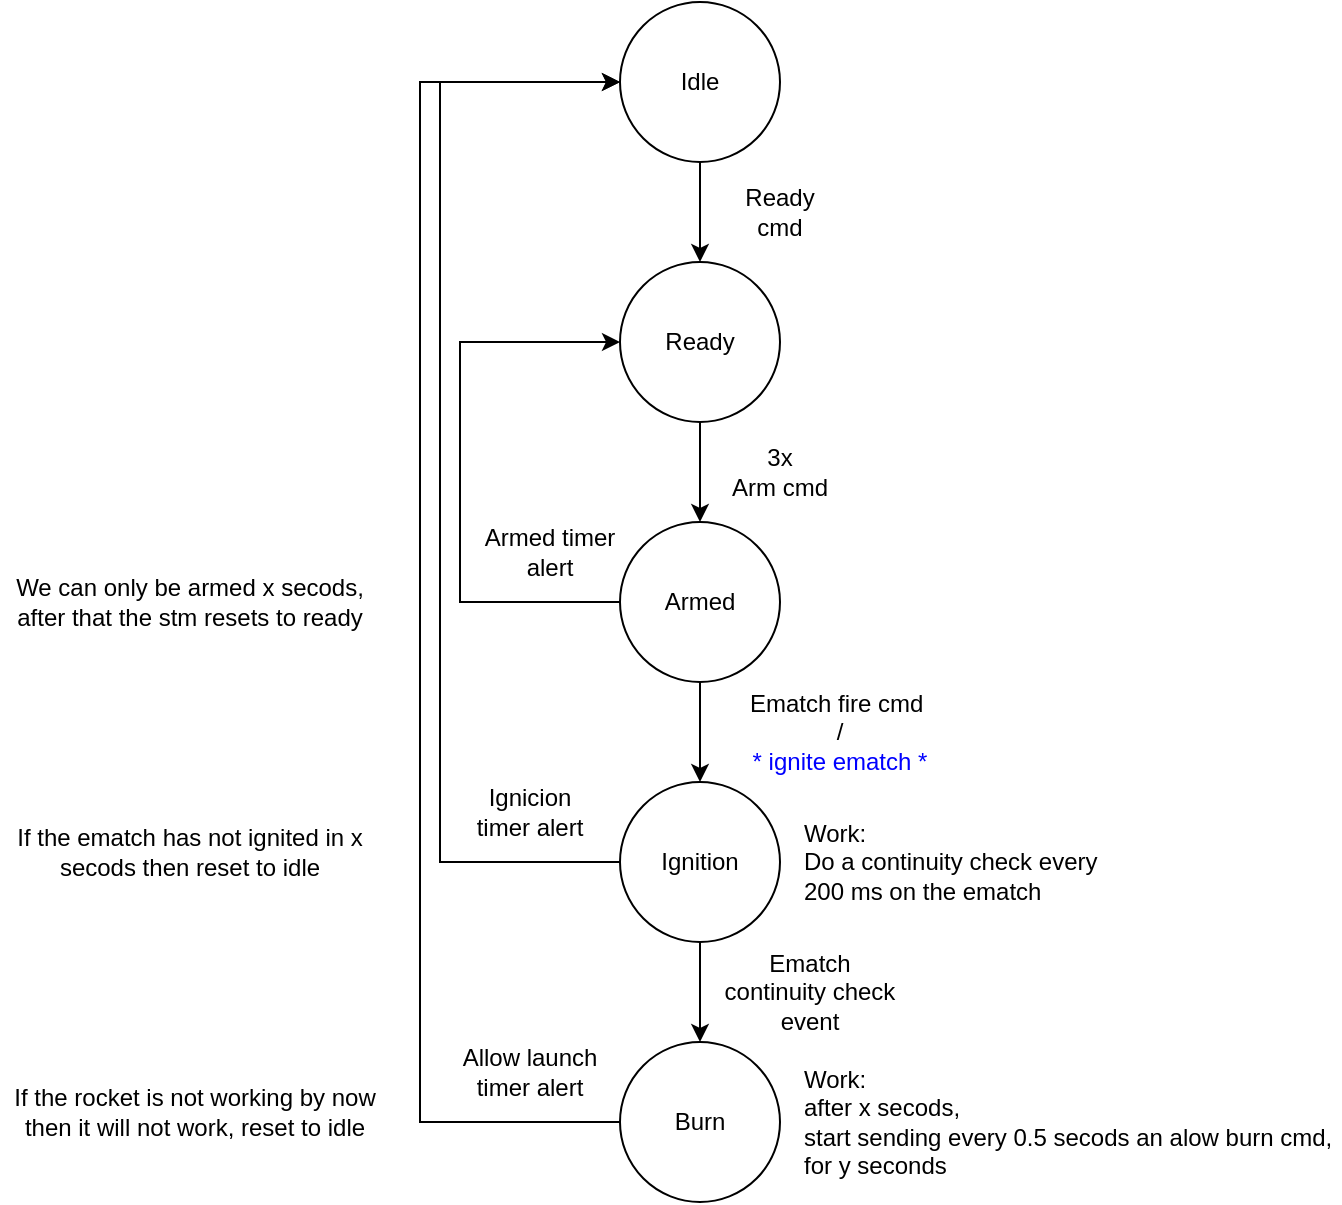<mxfile version="24.5.3" type="device">
  <diagram name="Page-1" id="4wcyzx4rHdNToG4GsTJI">
    <mxGraphModel dx="1434" dy="844" grid="1" gridSize="10" guides="1" tooltips="1" connect="1" arrows="1" fold="1" page="1" pageScale="1" pageWidth="827" pageHeight="1169" math="0" shadow="0">
      <root>
        <mxCell id="0" />
        <mxCell id="1" parent="0" />
        <mxCell id="HjfAH_ZFRytlHzgHMsdU-6" style="edgeStyle=orthogonalEdgeStyle;rounded=0;orthogonalLoop=1;jettySize=auto;html=1;exitX=0.5;exitY=1;exitDx=0;exitDy=0;entryX=0.5;entryY=0;entryDx=0;entryDy=0;" edge="1" parent="1" source="HjfAH_ZFRytlHzgHMsdU-1" target="HjfAH_ZFRytlHzgHMsdU-2">
          <mxGeometry relative="1" as="geometry" />
        </mxCell>
        <mxCell id="HjfAH_ZFRytlHzgHMsdU-1" value="Idle" style="ellipse;whiteSpace=wrap;html=1;aspect=fixed;" vertex="1" parent="1">
          <mxGeometry x="350" y="230" width="80" height="80" as="geometry" />
        </mxCell>
        <mxCell id="HjfAH_ZFRytlHzgHMsdU-8" style="edgeStyle=orthogonalEdgeStyle;rounded=0;orthogonalLoop=1;jettySize=auto;html=1;exitX=0.5;exitY=1;exitDx=0;exitDy=0;entryX=0.5;entryY=0;entryDx=0;entryDy=0;" edge="1" parent="1" source="HjfAH_ZFRytlHzgHMsdU-2" target="HjfAH_ZFRytlHzgHMsdU-3">
          <mxGeometry relative="1" as="geometry" />
        </mxCell>
        <mxCell id="HjfAH_ZFRytlHzgHMsdU-2" value="Ready" style="ellipse;whiteSpace=wrap;html=1;aspect=fixed;" vertex="1" parent="1">
          <mxGeometry x="350" y="360" width="80" height="80" as="geometry" />
        </mxCell>
        <mxCell id="HjfAH_ZFRytlHzgHMsdU-11" style="edgeStyle=orthogonalEdgeStyle;rounded=0;orthogonalLoop=1;jettySize=auto;html=1;exitX=0.5;exitY=1;exitDx=0;exitDy=0;" edge="1" parent="1" source="HjfAH_ZFRytlHzgHMsdU-3" target="HjfAH_ZFRytlHzgHMsdU-4">
          <mxGeometry relative="1" as="geometry" />
        </mxCell>
        <mxCell id="HjfAH_ZFRytlHzgHMsdU-15" style="edgeStyle=orthogonalEdgeStyle;rounded=0;orthogonalLoop=1;jettySize=auto;html=1;exitX=0;exitY=0.5;exitDx=0;exitDy=0;entryX=0;entryY=0.5;entryDx=0;entryDy=0;" edge="1" parent="1" source="HjfAH_ZFRytlHzgHMsdU-3" target="HjfAH_ZFRytlHzgHMsdU-2">
          <mxGeometry relative="1" as="geometry">
            <Array as="points">
              <mxPoint x="270" y="530" />
              <mxPoint x="270" y="400" />
            </Array>
          </mxGeometry>
        </mxCell>
        <mxCell id="HjfAH_ZFRytlHzgHMsdU-3" value="Armed" style="ellipse;whiteSpace=wrap;html=1;aspect=fixed;" vertex="1" parent="1">
          <mxGeometry x="350" y="490" width="80" height="80" as="geometry" />
        </mxCell>
        <mxCell id="HjfAH_ZFRytlHzgHMsdU-12" style="edgeStyle=orthogonalEdgeStyle;rounded=0;orthogonalLoop=1;jettySize=auto;html=1;exitX=0.5;exitY=1;exitDx=0;exitDy=0;entryX=0.5;entryY=0;entryDx=0;entryDy=0;" edge="1" parent="1" source="HjfAH_ZFRytlHzgHMsdU-4" target="HjfAH_ZFRytlHzgHMsdU-5">
          <mxGeometry relative="1" as="geometry" />
        </mxCell>
        <mxCell id="HjfAH_ZFRytlHzgHMsdU-17" style="edgeStyle=orthogonalEdgeStyle;rounded=0;orthogonalLoop=1;jettySize=auto;html=1;exitX=0;exitY=0.5;exitDx=0;exitDy=0;entryX=0;entryY=0.5;entryDx=0;entryDy=0;" edge="1" parent="1" source="HjfAH_ZFRytlHzgHMsdU-4" target="HjfAH_ZFRytlHzgHMsdU-1">
          <mxGeometry relative="1" as="geometry">
            <Array as="points">
              <mxPoint x="260" y="660" />
              <mxPoint x="260" y="270" />
            </Array>
          </mxGeometry>
        </mxCell>
        <mxCell id="HjfAH_ZFRytlHzgHMsdU-4" value="Ignition" style="ellipse;whiteSpace=wrap;html=1;aspect=fixed;" vertex="1" parent="1">
          <mxGeometry x="350" y="620" width="80" height="80" as="geometry" />
        </mxCell>
        <mxCell id="HjfAH_ZFRytlHzgHMsdU-19" style="edgeStyle=orthogonalEdgeStyle;rounded=0;orthogonalLoop=1;jettySize=auto;html=1;exitX=0;exitY=0.5;exitDx=0;exitDy=0;entryX=0;entryY=0.5;entryDx=0;entryDy=0;" edge="1" parent="1" source="HjfAH_ZFRytlHzgHMsdU-5" target="HjfAH_ZFRytlHzgHMsdU-1">
          <mxGeometry relative="1" as="geometry">
            <Array as="points">
              <mxPoint x="250" y="790" />
              <mxPoint x="250" y="270" />
            </Array>
          </mxGeometry>
        </mxCell>
        <mxCell id="HjfAH_ZFRytlHzgHMsdU-5" value="Burn" style="ellipse;whiteSpace=wrap;html=1;aspect=fixed;" vertex="1" parent="1">
          <mxGeometry x="350" y="750" width="80" height="80" as="geometry" />
        </mxCell>
        <mxCell id="HjfAH_ZFRytlHzgHMsdU-7" value="Ready cmd" style="text;html=1;align=center;verticalAlign=middle;whiteSpace=wrap;rounded=0;" vertex="1" parent="1">
          <mxGeometry x="400" y="320" width="60" height="30" as="geometry" />
        </mxCell>
        <mxCell id="HjfAH_ZFRytlHzgHMsdU-9" value="3x&lt;div&gt;Arm cmd&lt;/div&gt;" style="text;html=1;align=center;verticalAlign=middle;whiteSpace=wrap;rounded=0;" vertex="1" parent="1">
          <mxGeometry x="400" y="450" width="60" height="30" as="geometry" />
        </mxCell>
        <mxCell id="HjfAH_ZFRytlHzgHMsdU-10" value="Ematch fire cmd&amp;nbsp;&lt;div&gt;/&lt;/div&gt;&lt;div&gt;&lt;font color=&quot;#0000ff&quot;&gt;* ignite ematch *&lt;/font&gt;&lt;/div&gt;" style="text;html=1;align=center;verticalAlign=middle;whiteSpace=wrap;rounded=0;" vertex="1" parent="1">
          <mxGeometry x="380" y="580" width="160" height="30" as="geometry" />
        </mxCell>
        <mxCell id="HjfAH_ZFRytlHzgHMsdU-13" value="Ematch continuity check event" style="text;html=1;align=center;verticalAlign=middle;whiteSpace=wrap;rounded=0;" vertex="1" parent="1">
          <mxGeometry x="400" y="710" width="90" height="30" as="geometry" />
        </mxCell>
        <mxCell id="HjfAH_ZFRytlHzgHMsdU-16" value="Armed timer alert" style="text;html=1;align=center;verticalAlign=middle;whiteSpace=wrap;rounded=0;" vertex="1" parent="1">
          <mxGeometry x="280" y="490" width="70" height="30" as="geometry" />
        </mxCell>
        <mxCell id="HjfAH_ZFRytlHzgHMsdU-18" value="Ignicion timer alert" style="text;html=1;align=center;verticalAlign=middle;whiteSpace=wrap;rounded=0;" vertex="1" parent="1">
          <mxGeometry x="270" y="620" width="70" height="30" as="geometry" />
        </mxCell>
        <mxCell id="HjfAH_ZFRytlHzgHMsdU-20" value="Allow launch timer alert" style="text;html=1;align=center;verticalAlign=middle;whiteSpace=wrap;rounded=0;" vertex="1" parent="1">
          <mxGeometry x="260" y="750" width="90" height="30" as="geometry" />
        </mxCell>
        <mxCell id="HjfAH_ZFRytlHzgHMsdU-21" value="We can only be armed x secods, after that the stm resets to ready" style="text;html=1;align=center;verticalAlign=middle;whiteSpace=wrap;rounded=0;" vertex="1" parent="1">
          <mxGeometry x="40" y="515" width="190" height="30" as="geometry" />
        </mxCell>
        <mxCell id="HjfAH_ZFRytlHzgHMsdU-22" value="If the ematch has not ignited in x secods then reset to idle" style="text;html=1;align=center;verticalAlign=middle;whiteSpace=wrap;rounded=0;" vertex="1" parent="1">
          <mxGeometry x="40" y="640" width="190" height="30" as="geometry" />
        </mxCell>
        <mxCell id="HjfAH_ZFRytlHzgHMsdU-23" value="Work:&lt;div&gt;Do a continuity check every 200 ms on the ematch&lt;/div&gt;" style="text;html=1;align=left;verticalAlign=middle;whiteSpace=wrap;rounded=0;" vertex="1" parent="1">
          <mxGeometry x="440" y="645" width="150" height="30" as="geometry" />
        </mxCell>
        <mxCell id="HjfAH_ZFRytlHzgHMsdU-24" value="Work:&lt;div&gt;after x secods,&lt;/div&gt;&lt;div&gt;&lt;span style=&quot;background-color: initial;&quot;&gt;start sending every 0.5 secods an alow burn cmd,&lt;/span&gt;&lt;/div&gt;&lt;div&gt;for y seconds&lt;/div&gt;" style="text;html=1;align=left;verticalAlign=middle;whiteSpace=wrap;rounded=0;" vertex="1" parent="1">
          <mxGeometry x="440" y="775" width="270" height="30" as="geometry" />
        </mxCell>
        <mxCell id="HjfAH_ZFRytlHzgHMsdU-25" value="If the rocket is not working by now then it will not work, reset to idle" style="text;html=1;align=center;verticalAlign=middle;whiteSpace=wrap;rounded=0;" vertex="1" parent="1">
          <mxGeometry x="45" y="770" width="185" height="30" as="geometry" />
        </mxCell>
      </root>
    </mxGraphModel>
  </diagram>
</mxfile>
